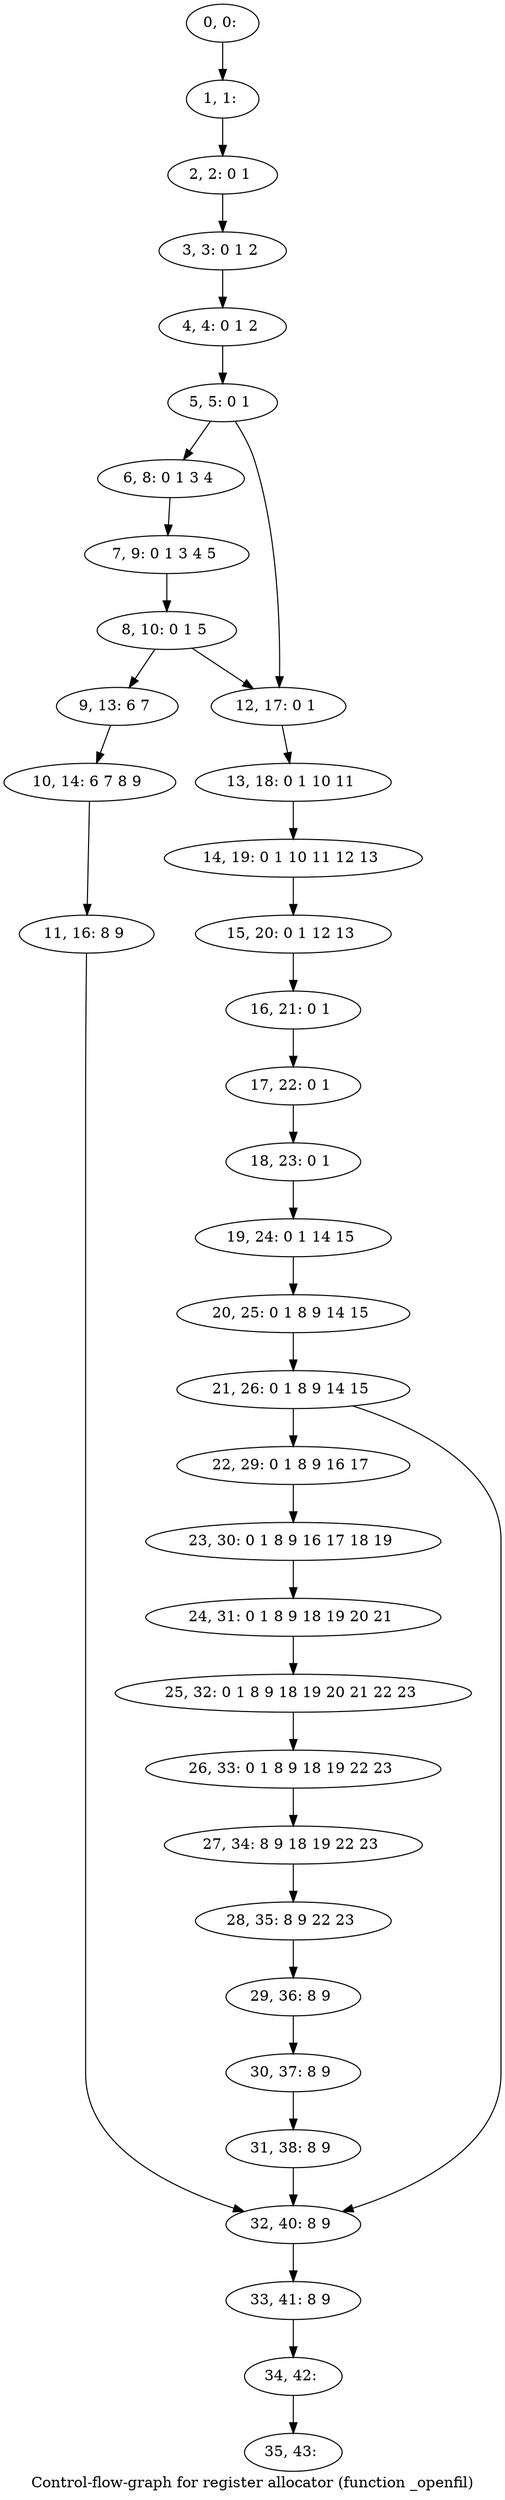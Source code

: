 digraph G {
graph [label="Control-flow-graph for register allocator (function _openfil)"]
0[label="0, 0: "];
1[label="1, 1: "];
2[label="2, 2: 0 1 "];
3[label="3, 3: 0 1 2 "];
4[label="4, 4: 0 1 2 "];
5[label="5, 5: 0 1 "];
6[label="6, 8: 0 1 3 4 "];
7[label="7, 9: 0 1 3 4 5 "];
8[label="8, 10: 0 1 5 "];
9[label="9, 13: 6 7 "];
10[label="10, 14: 6 7 8 9 "];
11[label="11, 16: 8 9 "];
12[label="12, 17: 0 1 "];
13[label="13, 18: 0 1 10 11 "];
14[label="14, 19: 0 1 10 11 12 13 "];
15[label="15, 20: 0 1 12 13 "];
16[label="16, 21: 0 1 "];
17[label="17, 22: 0 1 "];
18[label="18, 23: 0 1 "];
19[label="19, 24: 0 1 14 15 "];
20[label="20, 25: 0 1 8 9 14 15 "];
21[label="21, 26: 0 1 8 9 14 15 "];
22[label="22, 29: 0 1 8 9 16 17 "];
23[label="23, 30: 0 1 8 9 16 17 18 19 "];
24[label="24, 31: 0 1 8 9 18 19 20 21 "];
25[label="25, 32: 0 1 8 9 18 19 20 21 22 23 "];
26[label="26, 33: 0 1 8 9 18 19 22 23 "];
27[label="27, 34: 8 9 18 19 22 23 "];
28[label="28, 35: 8 9 22 23 "];
29[label="29, 36: 8 9 "];
30[label="30, 37: 8 9 "];
31[label="31, 38: 8 9 "];
32[label="32, 40: 8 9 "];
33[label="33, 41: 8 9 "];
34[label="34, 42: "];
35[label="35, 43: "];
0->1 ;
1->2 ;
2->3 ;
3->4 ;
4->5 ;
5->6 ;
5->12 ;
6->7 ;
7->8 ;
8->9 ;
8->12 ;
9->10 ;
10->11 ;
11->32 ;
12->13 ;
13->14 ;
14->15 ;
15->16 ;
16->17 ;
17->18 ;
18->19 ;
19->20 ;
20->21 ;
21->22 ;
21->32 ;
22->23 ;
23->24 ;
24->25 ;
25->26 ;
26->27 ;
27->28 ;
28->29 ;
29->30 ;
30->31 ;
31->32 ;
32->33 ;
33->34 ;
34->35 ;
}
